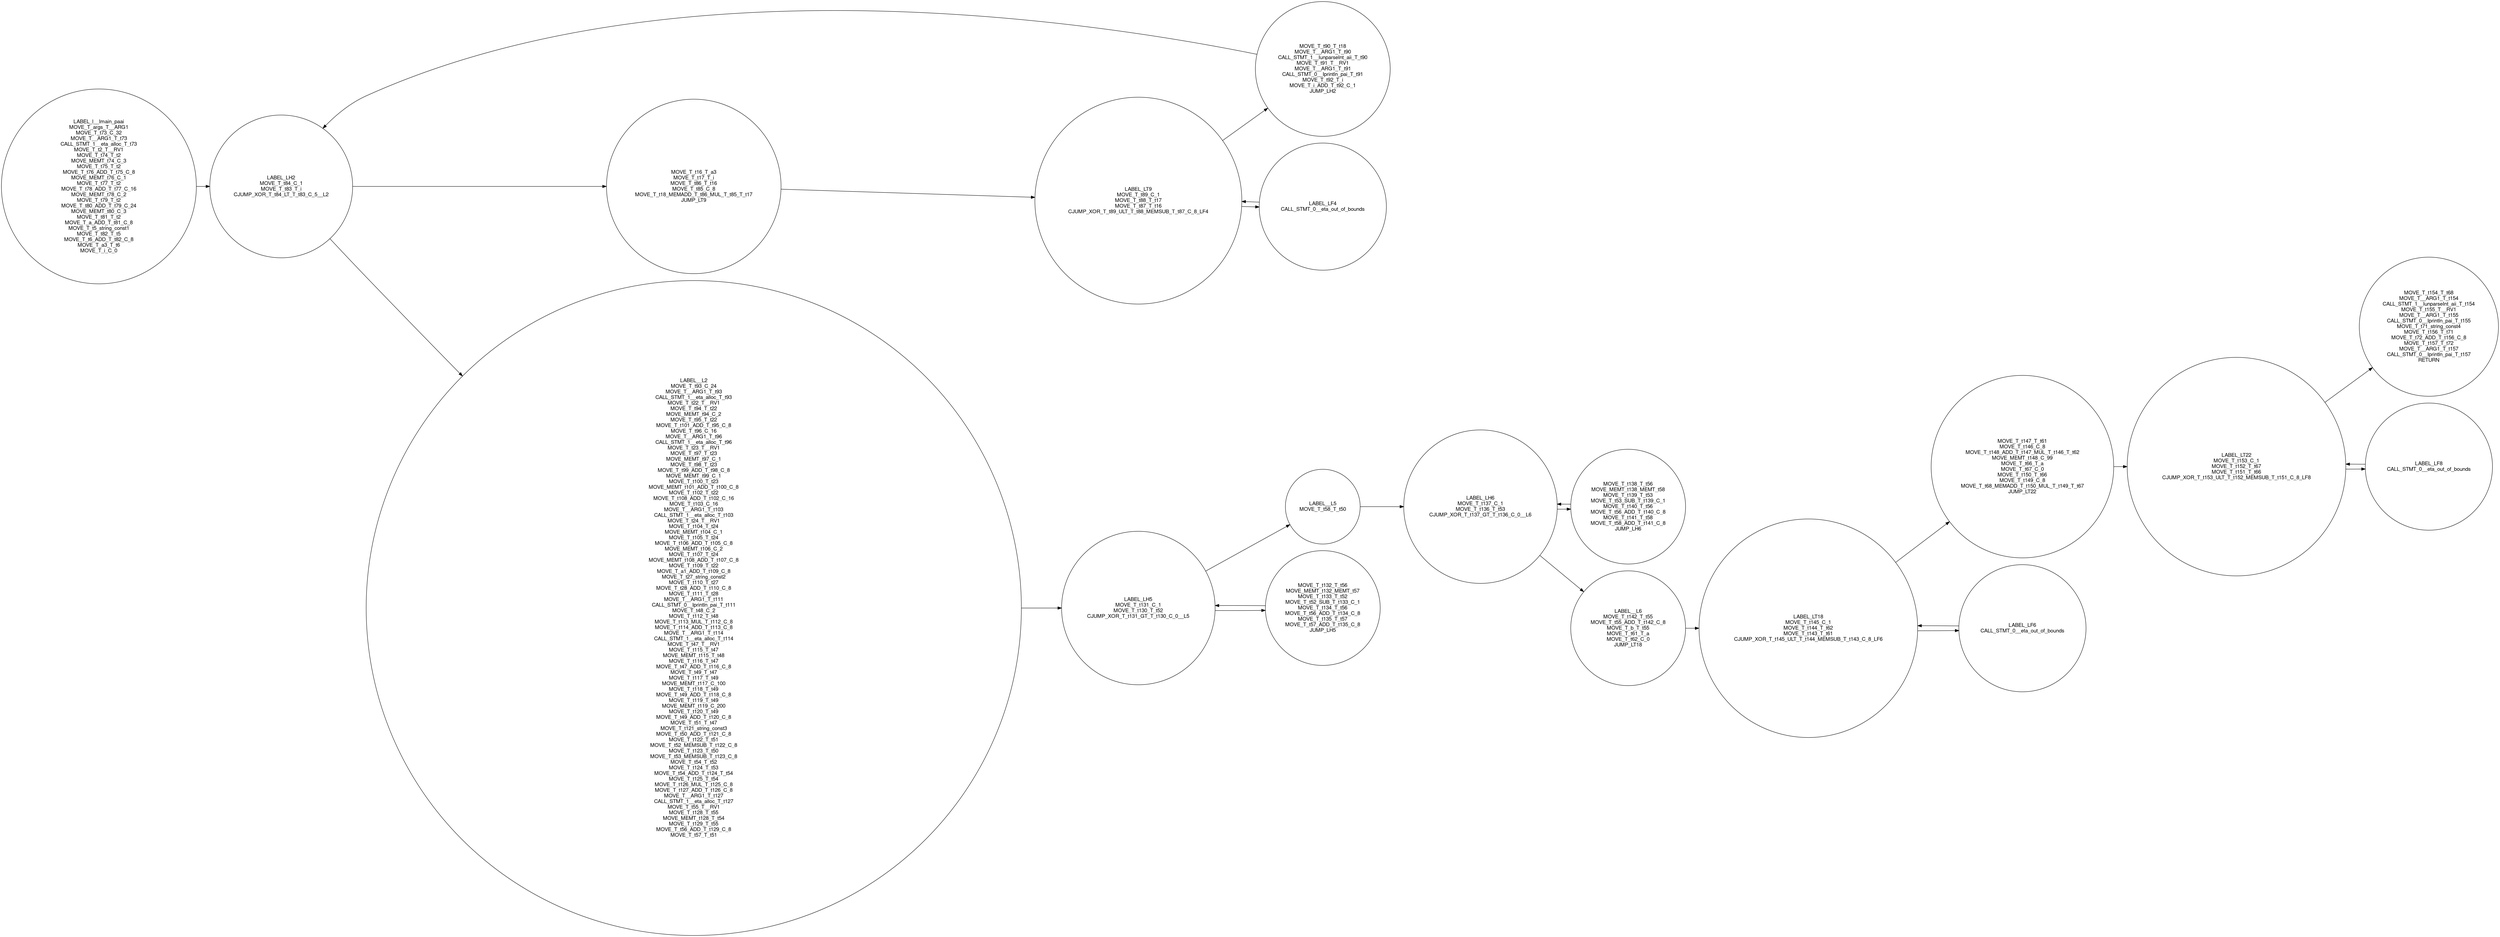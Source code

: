 digraph finite_state_machine {
	fontname="Helvetica,Arial,sans-serif"
	node [fontname="Helvetica,Arial,sans-serif"]
	edge [fontname="Helvetica,Arial,sans-serif"]
	rankdir=LR;
	node [shape = circle];
	Block_36 [label="LABEL_LH6\nMOVE_T_t137_C_1\nMOVE_T_t136_T_t53\nCJUMP_XOR_T_t137_GT_T_t136_C_0__L6\n"];
	Block_36 -> Block_37 ;
	Block_36 -> Block_38 ;
	Block_37 [label="MOVE_T_t138_T_t56\nMOVE_MEMT_t138_MEMT_t58\nMOVE_T_t139_T_t53\nMOVE_T_t53_SUB_T_t139_C_1\nMOVE_T_t140_T_t56\nMOVE_T_t56_ADD_T_t140_C_8\nMOVE_T_t141_T_t58\nMOVE_T_t58_ADD_T_t141_C_8\nJUMP_LH6\n"];
	Block_37 -> Block_36 ;
	Block_35 [label="LABEL__L5\nMOVE_T_t58_T_t50\n"];
	Block_35 -> Block_36 ;
	Block_31 [label="MOVE_T_t90_T_t18\nMOVE_T__ARG1_T_t90\nCALL_STMT_1__IunparseInt_aii_T_t90\nMOVE_T_t91_T__RV1\nMOVE_T__ARG1_T_t91\nCALL_STMT_0__Iprintln_pai_T_t91\nMOVE_T_t92_T_i\nMOVE_T_i_ADD_T_t92_C_1\nJUMP_LH2\n"];
	Block_31 -> Block_27 ;
	Block_41 [label="MOVE_T_t147_T_t61\nMOVE_T_t146_C_8\nMOVE_T_t148_ADD_T_t147_MUL_T_t146_T_t62\nMOVE_MEMT_t148_C_99\nMOVE_T_t66_T_a\nMOVE_T_t67_C_0\nMOVE_T_t150_T_t66\nMOVE_T_t149_C_8\nMOVE_T_t68_MEMADD_T_t150_MUL_T_t149_T_t67\nJUMP_LT22\n"];
	Block_41 -> Block_43 ;
	Block_33 [label="LABEL_LH5\nMOVE_T_t131_C_1\nMOVE_T_t130_T_t52\nCJUMP_XOR_T_t131_GT_T_t130_C_0__L5\n"];
	Block_33 -> Block_34 ;
	Block_33 -> Block_35 ;
	Block_40 [label="LABEL_LT18\nMOVE_T_t145_C_1\nMOVE_T_t144_T_t62\nMOVE_T_t143_T_t61\nCJUMP_XOR_T_t145_ULT_T_t144_MEMSUB_T_t143_C_8_LF6\n"];
	Block_40 -> Block_41 ;
	Block_40 -> Block_39 ;
	Block_27 [label="LABEL_LH2\nMOVE_T_t84_C_1\nMOVE_T_t83_T_i\nCJUMP_XOR_T_t84_LT_T_t83_C_5__L2\n"];
	Block_27 -> Block_28 ;
	Block_27 -> Block_32 ;
	Block_30 [label="LABEL_LT9\nMOVE_T_t89_C_1\nMOVE_T_t88_T_t17\nMOVE_T_t87_T_t16\nCJUMP_XOR_T_t89_ULT_T_t88_MEMSUB_T_t87_C_8_LF4\n"];
	Block_30 -> Block_31 ;
	Block_30 -> Block_29 ;
	Block_32 [label="LABEL__L2\nMOVE_T_t93_C_24\nMOVE_T__ARG1_T_t93\nCALL_STMT_1__eta_alloc_T_t93\nMOVE_T_t22_T__RV1\nMOVE_T_t94_T_t22\nMOVE_MEMT_t94_C_2\nMOVE_T_t95_T_t22\nMOVE_T_t101_ADD_T_t95_C_8\nMOVE_T_t96_C_16\nMOVE_T__ARG1_T_t96\nCALL_STMT_1__eta_alloc_T_t96\nMOVE_T_t23_T__RV1\nMOVE_T_t97_T_t23\nMOVE_MEMT_t97_C_1\nMOVE_T_t98_T_t23\nMOVE_T_t99_ADD_T_t98_C_8\nMOVE_MEMT_t99_C_1\nMOVE_T_t100_T_t23\nMOVE_MEMT_t101_ADD_T_t100_C_8\nMOVE_T_t102_T_t22\nMOVE_T_t108_ADD_T_t102_C_16\nMOVE_T_t103_C_16\nMOVE_T__ARG1_T_t103\nCALL_STMT_1__eta_alloc_T_t103\nMOVE_T_t24_T__RV1\nMOVE_T_t104_T_t24\nMOVE_MEMT_t104_C_1\nMOVE_T_t105_T_t24\nMOVE_T_t106_ADD_T_t105_C_8\nMOVE_MEMT_t106_C_2\nMOVE_T_t107_T_t24\nMOVE_MEMT_t108_ADD_T_t107_C_8\nMOVE_T_t109_T_t22\nMOVE_T_a1_ADD_T_t109_C_8\nMOVE_T_t27_string_const2\nMOVE_T_t110_T_t27\nMOVE_T_t28_ADD_T_t110_C_8\nMOVE_T_t111_T_t28\nMOVE_T__ARG1_T_t111\nCALL_STMT_0__Iprintln_pai_T_t111\nMOVE_T_t48_C_2\nMOVE_T_t112_T_t48\nMOVE_T_t113_MUL_T_t112_C_8\nMOVE_T_t114_ADD_T_t113_C_8\nMOVE_T__ARG1_T_t114\nCALL_STMT_1__eta_alloc_T_t114\nMOVE_T_t47_T__RV1\nMOVE_T_t115_T_t47\nMOVE_MEMT_t115_T_t48\nMOVE_T_t116_T_t47\nMOVE_T_t47_ADD_T_t116_C_8\nMOVE_T_t49_T_t47\nMOVE_T_t117_T_t49\nMOVE_MEMT_t117_C_100\nMOVE_T_t118_T_t49\nMOVE_T_t49_ADD_T_t118_C_8\nMOVE_T_t119_T_t49\nMOVE_MEMT_t119_C_200\nMOVE_T_t120_T_t49\nMOVE_T_t49_ADD_T_t120_C_8\nMOVE_T_t51_T_t47\nMOVE_T_t121_string_const3\nMOVE_T_t50_ADD_T_t121_C_8\nMOVE_T_t122_T_t51\nMOVE_T_t52_MEMSUB_T_t122_C_8\nMOVE_T_t123_T_t50\nMOVE_T_t53_MEMSUB_T_t123_C_8\nMOVE_T_t54_T_t52\nMOVE_T_t124_T_t53\nMOVE_T_t54_ADD_T_t124_T_t54\nMOVE_T_t125_T_t54\nMOVE_T_t126_MUL_T_t125_C_8\nMOVE_T_t127_ADD_T_t126_C_8\nMOVE_T__ARG1_T_t127\nCALL_STMT_1__eta_alloc_T_t127\nMOVE_T_t55_T__RV1\nMOVE_T_t128_T_t55\nMOVE_MEMT_t128_T_t54\nMOVE_T_t129_T_t55\nMOVE_T_t56_ADD_T_t129_C_8\nMOVE_T_t57_T_t51\n"];
	Block_32 -> Block_33 ;
	Block_44 [label="MOVE_T_t154_T_t68\nMOVE_T__ARG1_T_t154\nCALL_STMT_1__IunparseInt_aii_T_t154\nMOVE_T_t155_T__RV1\nMOVE_T__ARG1_T_t155\nCALL_STMT_0__Iprintln_pai_T_t155\nMOVE_T_t71_string_const4\nMOVE_T_t156_T_t71\nMOVE_T_t72_ADD_T_t156_C_8\nMOVE_T_t157_T_t72\nMOVE_T__ARG1_T_t157\nCALL_STMT_0__Iprintln_pai_T_t157\nRETURN\n"];
	Block_26 [label="LABEL_l__Imain_paai\nMOVE_T_args_T__ARG1\nMOVE_T_t73_C_32\nMOVE_T__ARG1_T_t73\nCALL_STMT_1__eta_alloc_T_t73\nMOVE_T_t2_T__RV1\nMOVE_T_t74_T_t2\nMOVE_MEMT_t74_C_3\nMOVE_T_t75_T_t2\nMOVE_T_t76_ADD_T_t75_C_8\nMOVE_MEMT_t76_C_1\nMOVE_T_t77_T_t2\nMOVE_T_t78_ADD_T_t77_C_16\nMOVE_MEMT_t78_C_2\nMOVE_T_t79_T_t2\nMOVE_T_t80_ADD_T_t79_C_24\nMOVE_MEMT_t80_C_3\nMOVE_T_t81_T_t2\nMOVE_T_a_ADD_T_t81_C_8\nMOVE_T_t5_string_const1\nMOVE_T_t82_T_t5\nMOVE_T_t6_ADD_T_t82_C_8\nMOVE_T_a3_T_t6\nMOVE_T_i_C_0\n"];
	Block_26 -> Block_27 ;
	Block_29 [label="LABEL_LF4\nCALL_STMT_0__eta_out_of_bounds\n"];
	Block_29 -> Block_30 ;
	Block_42 [label="LABEL_LF8\nCALL_STMT_0__eta_out_of_bounds\n"];
	Block_42 -> Block_43 ;
	Block_43 [label="LABEL_LT22\nMOVE_T_t153_C_1\nMOVE_T_t152_T_t67\nMOVE_T_t151_T_t66\nCJUMP_XOR_T_t153_ULT_T_t152_MEMSUB_T_t151_C_8_LF8\n"];
	Block_43 -> Block_44 ;
	Block_43 -> Block_42 ;
	Block_28 [label="MOVE_T_t16_T_a3\nMOVE_T_t17_T_i\nMOVE_T_t86_T_t16\nMOVE_T_t85_C_8\nMOVE_T_t18_MEMADD_T_t86_MUL_T_t85_T_t17\nJUMP_LT9\n"];
	Block_28 -> Block_30 ;
	Block_39 [label="LABEL_LF6\nCALL_STMT_0__eta_out_of_bounds\n"];
	Block_39 -> Block_40 ;
	Block_34 [label="MOVE_T_t132_T_t56\nMOVE_MEMT_t132_MEMT_t57\nMOVE_T_t133_T_t52\nMOVE_T_t52_SUB_T_t133_C_1\nMOVE_T_t134_T_t56\nMOVE_T_t56_ADD_T_t134_C_8\nMOVE_T_t135_T_t57\nMOVE_T_t57_ADD_T_t135_C_8\nJUMP_LH5\n"];
	Block_34 -> Block_33 ;
	Block_38 [label="LABEL__L6\nMOVE_T_t142_T_t55\nMOVE_T_t55_ADD_T_t142_C_8\nMOVE_T_b_T_t55\nMOVE_T_t61_T_a\nMOVE_T_t62_C_0\nJUMP_LT18\n"];
	Block_38 -> Block_40 ;
}